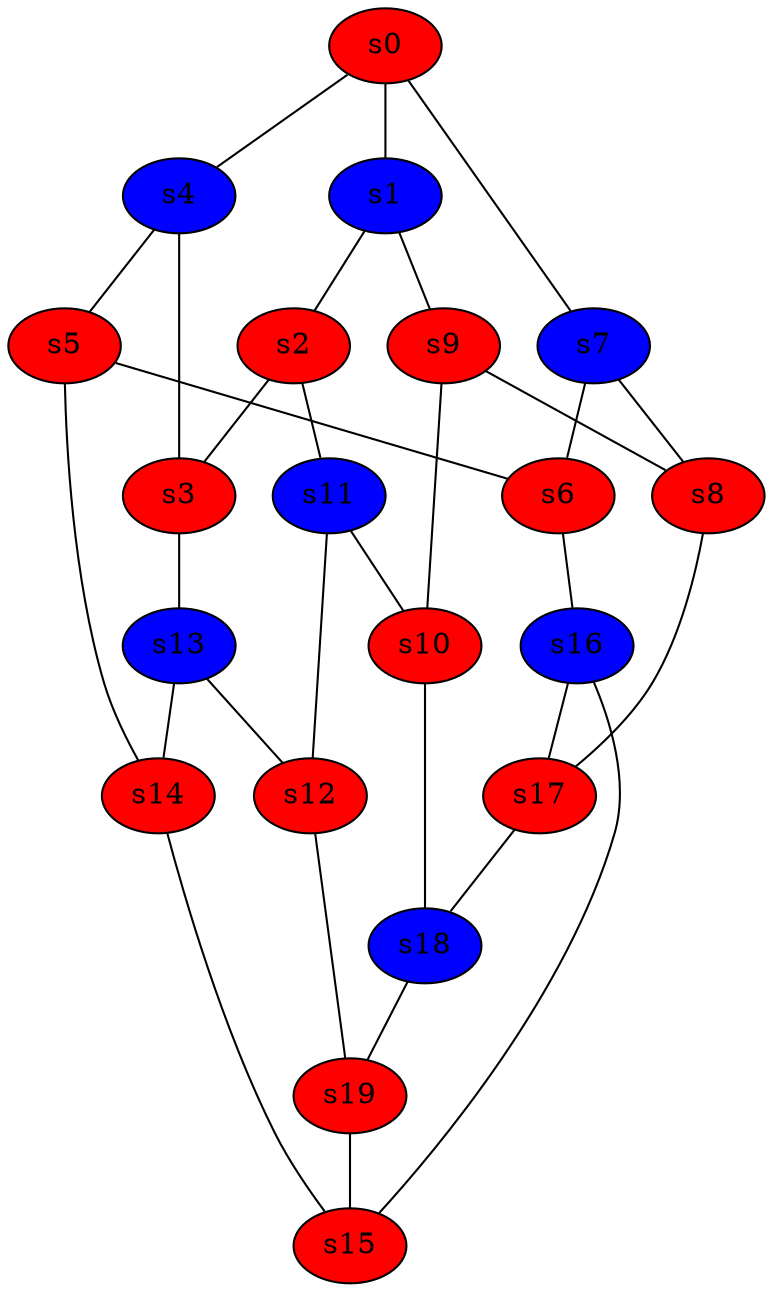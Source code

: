 graph "dodecaedre" {
edge[len=2];

  "s0" -- "s1";
  "s0" -- "s4";
  "s0" -- "s7";
  "s0"  [style = filled, peripheries = 1, fillcolor = red, fontcolor = black, color = black];
  "s1" -- "s2";
  "s1" -- "s9";
  "s1"  [style = filled, peripheries = 1, fillcolor = blue, fontcolor = black, color = black];
  "s4" -- "s3";
  "s4" -- "s5";
  "s4"  [style = filled, peripheries = 1, fillcolor = blue, fontcolor = black, color = black];
  "s7" -- "s6";
  "s7" -- "s8";
  "s7"  [style = filled, peripheries = 1, fillcolor = blue, fontcolor = black, color = black];
  "s2" -- "s3";
  "s2" -- "s11";
  "s2"  [style = filled, peripheries = 1, fillcolor = red, fontcolor = black, color = black];
  "s9" -- "s8";
  "s9" -- "s10";
  "s9"  [style = filled, peripheries = 1, fillcolor = red, fontcolor = black, color = black];
  "s3" -- "s13";
  "s3"  [style = filled, peripheries = 1, fillcolor = red, fontcolor = black, color = black];
  "s11" -- "s10";
  "s11" -- "s12";
  "s11"  [style = filled, peripheries = 1, fillcolor = blue, fontcolor = black, color = black];
  "s13" -- "s12";
  "s13" -- "s14";
  "s13"  [style = filled, peripheries = 1, fillcolor = blue, fontcolor = black, color = black];
  "s5" -- "s6";
  "s5" -- "s14";
  "s5"  [style = filled, peripheries = 1, fillcolor = red, fontcolor = black, color = black];
  "s6" -- "s16";
  "s6"  [style = filled, peripheries = 1, fillcolor = red, fontcolor = black, color = black];
  "s14" -- "s15";
  "s14"  [style = filled, peripheries = 1, fillcolor = red, fontcolor = black, color = black];
  "s16" -- "s15";
  "s16" -- "s17";
  "s16"  [style = filled, peripheries = 1, fillcolor = blue, fontcolor = black, color = black];
  "s8" -- "s17";
  "s8"  [style = filled, peripheries = 1, fillcolor = red, fontcolor = black, color = black];
  "s17" -- "s18";
  "s17"  [style = filled, peripheries = 1, fillcolor = red, fontcolor = black, color = black];
  "s10" -- "s18";
  "s10"  [style = filled, peripheries = 1, fillcolor = red, fontcolor = black, color = black];
  "s18" -- "s19";
  "s18"  [style = filled, peripheries = 1, fillcolor = blue, fontcolor = black, color = black];
  "s12" -- "s19";
  "s12"  [style = filled, peripheries = 1, fillcolor = red, fontcolor = black, color = black];
  "s19" -- "s15";
  "s19"  [style = filled, peripheries = 1, fillcolor = red, fontcolor = black, color = black];
  "s15"  [style = filled, peripheries = 1, fillcolor = red, fontcolor = black, color = black];
}
